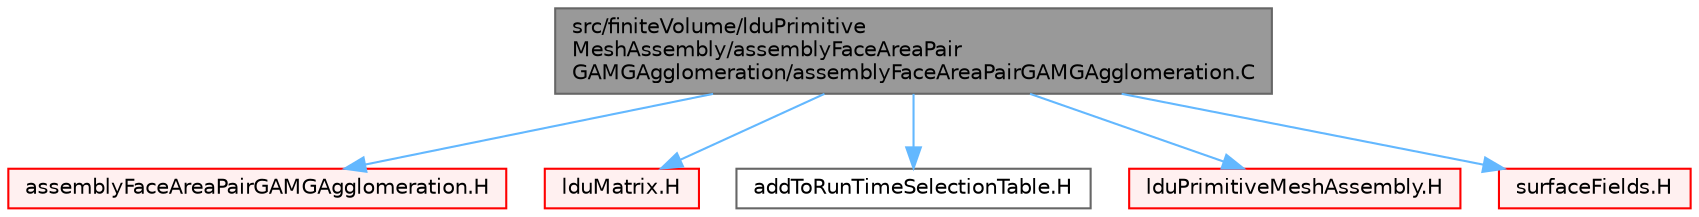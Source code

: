 digraph "src/finiteVolume/lduPrimitiveMeshAssembly/assemblyFaceAreaPairGAMGAgglomeration/assemblyFaceAreaPairGAMGAgglomeration.C"
{
 // LATEX_PDF_SIZE
  bgcolor="transparent";
  edge [fontname=Helvetica,fontsize=10,labelfontname=Helvetica,labelfontsize=10];
  node [fontname=Helvetica,fontsize=10,shape=box,height=0.2,width=0.4];
  Node1 [id="Node000001",label="src/finiteVolume/lduPrimitive\lMeshAssembly/assemblyFaceAreaPair\lGAMGAgglomeration/assemblyFaceAreaPairGAMGAgglomeration.C",height=0.2,width=0.4,color="gray40", fillcolor="grey60", style="filled", fontcolor="black",tooltip=" "];
  Node1 -> Node2 [id="edge1_Node000001_Node000002",color="steelblue1",style="solid",tooltip=" "];
  Node2 [id="Node000002",label="assemblyFaceAreaPairGAMGAgglomeration.H",height=0.2,width=0.4,color="red", fillcolor="#FFF0F0", style="filled",URL="$assemblyFaceAreaPairGAMGAgglomeration_8H.html",tooltip=" "];
  Node1 -> Node215 [id="edge2_Node000001_Node000215",color="steelblue1",style="solid",tooltip=" "];
  Node215 [id="Node000215",label="lduMatrix.H",height=0.2,width=0.4,color="red", fillcolor="#FFF0F0", style="filled",URL="$lduMatrix_8H.html",tooltip=" "];
  Node1 -> Node233 [id="edge3_Node000001_Node000233",color="steelblue1",style="solid",tooltip=" "];
  Node233 [id="Node000233",label="addToRunTimeSelectionTable.H",height=0.2,width=0.4,color="grey40", fillcolor="white", style="filled",URL="$addToRunTimeSelectionTable_8H.html",tooltip="Macros for easy insertion into run-time selection tables."];
  Node1 -> Node234 [id="edge4_Node000001_Node000234",color="steelblue1",style="solid",tooltip=" "];
  Node234 [id="Node000234",label="lduPrimitiveMeshAssembly.H",height=0.2,width=0.4,color="red", fillcolor="#FFF0F0", style="filled",URL="$lduPrimitiveMeshAssembly_8H.html",tooltip=" "];
  Node1 -> Node356 [id="edge5_Node000001_Node000356",color="steelblue1",style="solid",tooltip=" "];
  Node356 [id="Node000356",label="surfaceFields.H",height=0.2,width=0.4,color="red", fillcolor="#FFF0F0", style="filled",URL="$surfaceFields_8H.html",tooltip="Foam::surfaceFields."];
}
